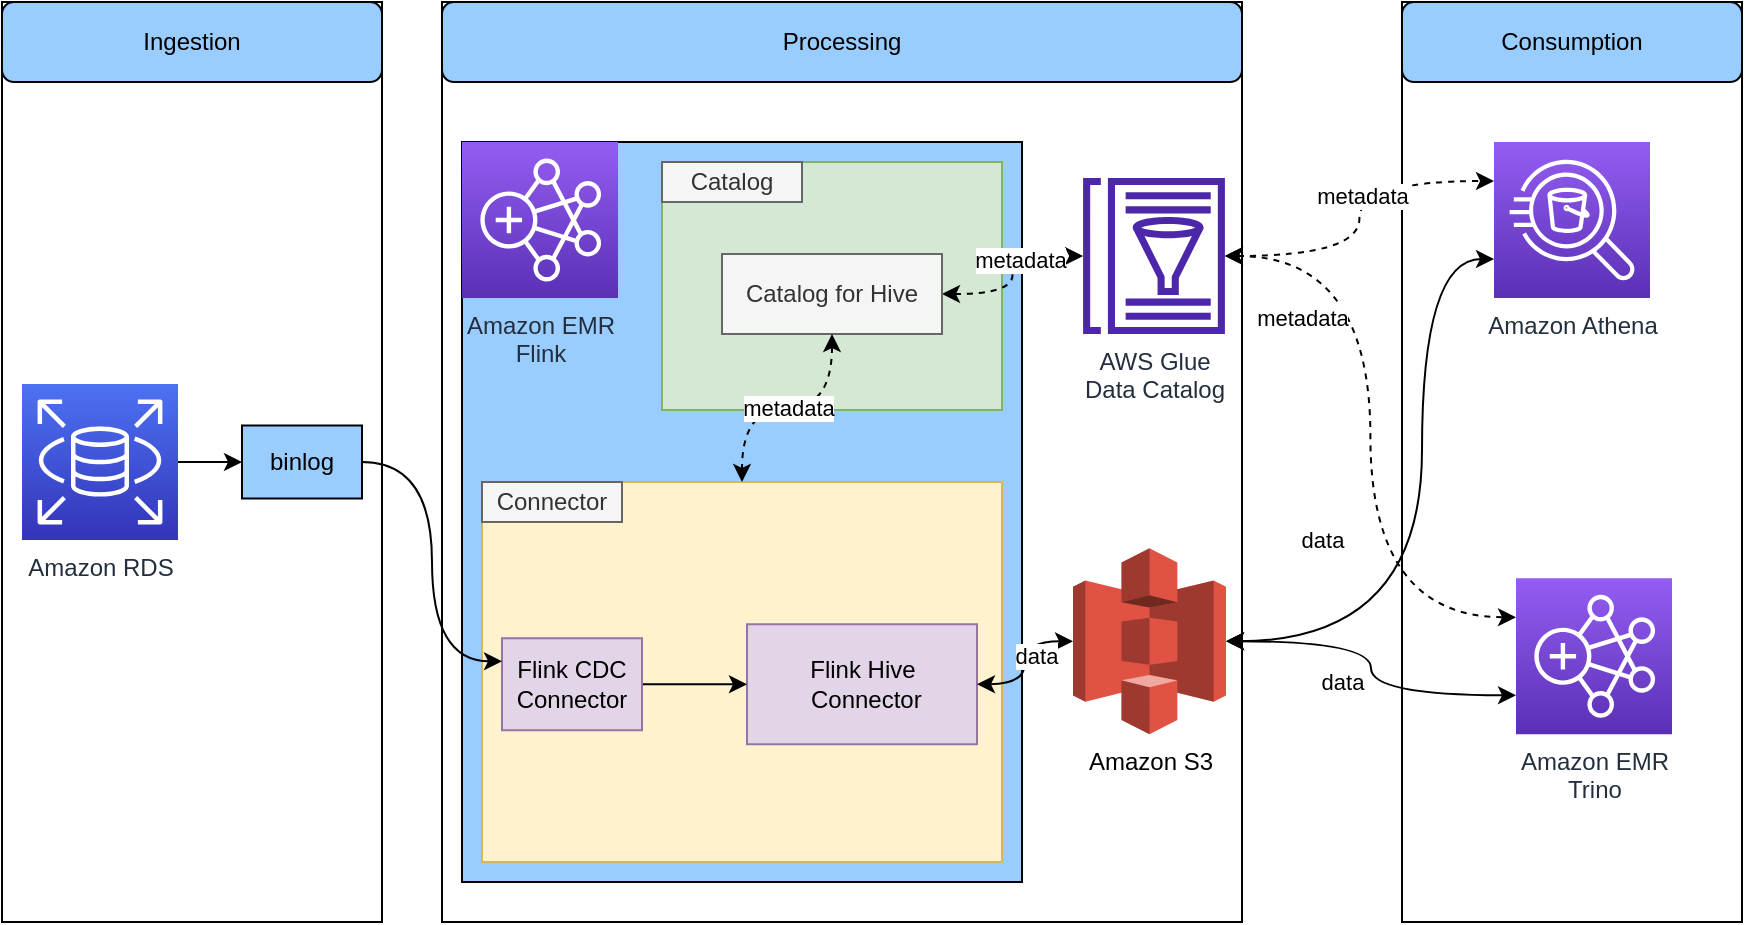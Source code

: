 <mxfile version="20.7.4" type="github">
  <diagram id="Cd5y1kNHd57_tZJnAyKG" name="Page-1">
    <mxGraphModel dx="1050" dy="509" grid="1" gridSize="10" guides="1" tooltips="1" connect="1" arrows="1" fold="1" page="1" pageScale="1" pageWidth="827" pageHeight="1169" math="0" shadow="0">
      <root>
        <mxCell id="0" />
        <mxCell id="1" parent="0" />
        <mxCell id="WCT9G3qq9kwSmmLW90SS-1" value="" style="rounded=0;whiteSpace=wrap;html=1;" parent="1" vertex="1">
          <mxGeometry x="300" y="150" width="400" height="460" as="geometry" />
        </mxCell>
        <mxCell id="WCT9G3qq9kwSmmLW90SS-2" value="" style="rounded=0;whiteSpace=wrap;html=1;" parent="1" vertex="1">
          <mxGeometry x="780" y="150" width="170" height="460" as="geometry" />
        </mxCell>
        <mxCell id="WCT9G3qq9kwSmmLW90SS-3" value="" style="rounded=0;whiteSpace=wrap;html=1;" parent="1" vertex="1">
          <mxGeometry x="80" y="150" width="190" height="460" as="geometry" />
        </mxCell>
        <mxCell id="WCT9G3qq9kwSmmLW90SS-4" style="edgeStyle=orthogonalEdgeStyle;curved=1;orthogonalLoop=1;jettySize=auto;html=1;exitX=1;exitY=0.5;exitDx=0;exitDy=0;exitPerimeter=0;entryX=0;entryY=0.5;entryDx=0;entryDy=0;" parent="1" source="WCT9G3qq9kwSmmLW90SS-5" target="WCT9G3qq9kwSmmLW90SS-22" edge="1">
          <mxGeometry relative="1" as="geometry" />
        </mxCell>
        <mxCell id="WCT9G3qq9kwSmmLW90SS-5" value="Amazon RDS" style="sketch=0;points=[[0,0,0],[0.25,0,0],[0.5,0,0],[0.75,0,0],[1,0,0],[0,1,0],[0.25,1,0],[0.5,1,0],[0.75,1,0],[1,1,0],[0,0.25,0],[0,0.5,0],[0,0.75,0],[1,0.25,0],[1,0.5,0],[1,0.75,0]];outlineConnect=0;fontColor=#232F3E;gradientColor=#4D72F3;gradientDirection=north;fillColor=#3334B9;strokeColor=#ffffff;dashed=0;verticalLabelPosition=bottom;verticalAlign=top;align=center;html=1;fontSize=12;fontStyle=0;aspect=fixed;shape=mxgraph.aws4.resourceIcon;resIcon=mxgraph.aws4.rds;" parent="1" vertex="1">
          <mxGeometry x="90" y="341" width="78" height="78" as="geometry" />
        </mxCell>
        <mxCell id="WCT9G3qq9kwSmmLW90SS-6" value="Amazon Athena" style="sketch=0;points=[[0,0,0],[0.25,0,0],[0.5,0,0],[0.75,0,0],[1,0,0],[0,1,0],[0.25,1,0],[0.5,1,0],[0.75,1,0],[1,1,0],[0,0.25,0],[0,0.5,0],[0,0.75,0],[1,0.25,0],[1,0.5,0],[1,0.75,0]];outlineConnect=0;fontColor=#232F3E;gradientColor=#945DF2;gradientDirection=north;fillColor=#5A30B5;strokeColor=#ffffff;dashed=0;verticalLabelPosition=bottom;verticalAlign=top;align=center;html=1;fontSize=12;fontStyle=0;aspect=fixed;shape=mxgraph.aws4.resourceIcon;resIcon=mxgraph.aws4.athena;" parent="1" vertex="1">
          <mxGeometry x="826" y="220" width="78" height="78" as="geometry" />
        </mxCell>
        <mxCell id="WCT9G3qq9kwSmmLW90SS-7" value="Amazon EMR&lt;br&gt;Trino" style="sketch=0;points=[[0,0,0],[0.25,0,0],[0.5,0,0],[0.75,0,0],[1,0,0],[0,1,0],[0.25,1,0],[0.5,1,0],[0.75,1,0],[1,1,0],[0,0.25,0],[0,0.5,0],[0,0.75,0],[1,0.25,0],[1,0.5,0],[1,0.75,0]];outlineConnect=0;fontColor=#232F3E;gradientColor=#945DF2;gradientDirection=north;fillColor=#5A30B5;strokeColor=#ffffff;dashed=0;verticalLabelPosition=bottom;verticalAlign=top;align=center;html=1;fontSize=12;fontStyle=0;aspect=fixed;shape=mxgraph.aws4.resourceIcon;resIcon=mxgraph.aws4.emr;" parent="1" vertex="1">
          <mxGeometry x="837" y="438.13" width="78" height="78" as="geometry" />
        </mxCell>
        <mxCell id="WCT9G3qq9kwSmmLW90SS-8" value="Ingestion" style="rounded=1;whiteSpace=wrap;html=1;fillColor=#99CCFF;" parent="1" vertex="1">
          <mxGeometry x="80" y="150" width="190" height="40" as="geometry" />
        </mxCell>
        <mxCell id="WCT9G3qq9kwSmmLW90SS-9" value="Processing" style="rounded=1;whiteSpace=wrap;html=1;fillColor=#99CCFF;" parent="1" vertex="1">
          <mxGeometry x="300" y="150" width="400" height="40" as="geometry" />
        </mxCell>
        <mxCell id="WCT9G3qq9kwSmmLW90SS-10" style="edgeStyle=orthogonalEdgeStyle;curved=1;orthogonalLoop=1;jettySize=auto;html=1;entryX=0;entryY=0.25;entryDx=0;entryDy=0;entryPerimeter=0;dashed=1;startArrow=classic;startFill=1;" parent="1" source="WCT9G3qq9kwSmmLW90SS-14" target="WCT9G3qq9kwSmmLW90SS-6" edge="1">
          <mxGeometry relative="1" as="geometry" />
        </mxCell>
        <mxCell id="WCT9G3qq9kwSmmLW90SS-11" value="metadata" style="edgeLabel;html=1;align=center;verticalAlign=middle;resizable=0;points=[];" parent="WCT9G3qq9kwSmmLW90SS-10" vertex="1" connectable="0">
          <mxGeometry x="0.233" y="-6" relative="1" as="geometry">
            <mxPoint y="1" as="offset" />
          </mxGeometry>
        </mxCell>
        <mxCell id="WCT9G3qq9kwSmmLW90SS-12" style="edgeStyle=orthogonalEdgeStyle;curved=1;orthogonalLoop=1;jettySize=auto;html=1;entryX=0;entryY=0.25;entryDx=0;entryDy=0;entryPerimeter=0;dashed=1;startArrow=classic;startFill=1;" parent="1" source="WCT9G3qq9kwSmmLW90SS-14" target="WCT9G3qq9kwSmmLW90SS-7" edge="1">
          <mxGeometry relative="1" as="geometry" />
        </mxCell>
        <mxCell id="WCT9G3qq9kwSmmLW90SS-13" value="metadata" style="edgeLabel;html=1;align=center;verticalAlign=middle;resizable=0;points=[];" parent="WCT9G3qq9kwSmmLW90SS-12" vertex="1" connectable="0">
          <mxGeometry x="-0.113" y="1" relative="1" as="geometry">
            <mxPoint x="-35" y="-41" as="offset" />
          </mxGeometry>
        </mxCell>
        <mxCell id="WCT9G3qq9kwSmmLW90SS-14" value="AWS Glue &lt;br&gt;Data Catalog" style="sketch=0;outlineConnect=0;fontColor=#232F3E;gradientColor=none;fillColor=#4D27AA;strokeColor=none;dashed=0;verticalLabelPosition=bottom;verticalAlign=top;align=center;html=1;fontSize=12;fontStyle=0;aspect=fixed;pointerEvents=1;shape=mxgraph.aws4.glue_data_catalog;" parent="1" vertex="1">
          <mxGeometry x="620" y="238" width="72" height="78" as="geometry" />
        </mxCell>
        <mxCell id="WCT9G3qq9kwSmmLW90SS-15" value="" style="rounded=0;whiteSpace=wrap;html=1;fillColor=#99CCFF;" parent="1" vertex="1">
          <mxGeometry x="310" y="220" width="280" height="370" as="geometry" />
        </mxCell>
        <mxCell id="WCT9G3qq9kwSmmLW90SS-16" style="edgeStyle=orthogonalEdgeStyle;curved=1;orthogonalLoop=1;jettySize=auto;html=1;entryX=0;entryY=0.75;entryDx=0;entryDy=0;entryPerimeter=0;startArrow=classic;startFill=1;" parent="1" source="WCT9G3qq9kwSmmLW90SS-20" target="WCT9G3qq9kwSmmLW90SS-6" edge="1">
          <mxGeometry relative="1" as="geometry">
            <Array as="points">
              <mxPoint x="790" y="470" />
              <mxPoint x="790" y="279" />
            </Array>
          </mxGeometry>
        </mxCell>
        <mxCell id="WCT9G3qq9kwSmmLW90SS-17" value="data" style="edgeLabel;html=1;align=center;verticalAlign=middle;resizable=0;points=[];" parent="WCT9G3qq9kwSmmLW90SS-16" vertex="1" connectable="0">
          <mxGeometry x="-0.754" y="12" relative="1" as="geometry">
            <mxPoint x="8" y="-39" as="offset" />
          </mxGeometry>
        </mxCell>
        <mxCell id="WCT9G3qq9kwSmmLW90SS-18" style="edgeStyle=orthogonalEdgeStyle;curved=1;orthogonalLoop=1;jettySize=auto;html=1;entryX=0;entryY=0.75;entryDx=0;entryDy=0;entryPerimeter=0;startArrow=classic;startFill=1;" parent="1" source="WCT9G3qq9kwSmmLW90SS-20" target="WCT9G3qq9kwSmmLW90SS-7" edge="1">
          <mxGeometry relative="1" as="geometry" />
        </mxCell>
        <mxCell id="WCT9G3qq9kwSmmLW90SS-19" value="data" style="edgeLabel;html=1;align=center;verticalAlign=middle;resizable=0;points=[];" parent="WCT9G3qq9kwSmmLW90SS-18" vertex="1" connectable="0">
          <mxGeometry x="-0.558" y="-2" relative="1" as="geometry">
            <mxPoint x="20" y="18" as="offset" />
          </mxGeometry>
        </mxCell>
        <mxCell id="WCT9G3qq9kwSmmLW90SS-20" value="Amazon S3" style="outlineConnect=0;dashed=0;verticalLabelPosition=bottom;verticalAlign=top;align=center;html=1;shape=mxgraph.aws3.s3;fillColor=#E05243;gradientColor=none;" parent="1" vertex="1">
          <mxGeometry x="615.5" y="423.13" width="76.5" height="93" as="geometry" />
        </mxCell>
        <mxCell id="WCT9G3qq9kwSmmLW90SS-21" value="Consumption" style="rounded=1;whiteSpace=wrap;html=1;fillColor=#99CCFF;" parent="1" vertex="1">
          <mxGeometry x="780" y="150" width="170" height="40" as="geometry" />
        </mxCell>
        <mxCell id="WCT9G3qq9kwSmmLW90SS-22" value="binlog" style="rounded=0;whiteSpace=wrap;html=1;fillColor=#99CCFF;" parent="1" vertex="1">
          <mxGeometry x="200" y="361.75" width="60" height="36.5" as="geometry" />
        </mxCell>
        <mxCell id="WCT9G3qq9kwSmmLW90SS-23" style="edgeStyle=orthogonalEdgeStyle;curved=1;orthogonalLoop=1;jettySize=auto;html=1;entryX=0;entryY=0.5;entryDx=0;entryDy=0;" parent="1" source="WCT9G3qq9kwSmmLW90SS-33" target="WCT9G3qq9kwSmmLW90SS-29" edge="1">
          <mxGeometry relative="1" as="geometry" />
        </mxCell>
        <mxCell id="WCT9G3qq9kwSmmLW90SS-24" value="Amazon EMR &lt;br&gt;Flink" style="sketch=0;points=[[0,0,0],[0.25,0,0],[0.5,0,0],[0.75,0,0],[1,0,0],[0,1,0],[0.25,1,0],[0.5,1,0],[0.75,1,0],[1,1,0],[0,0.25,0],[0,0.5,0],[0,0.75,0],[1,0.25,0],[1,0.5,0],[1,0.75,0]];outlineConnect=0;fontColor=#232F3E;gradientColor=#945DF2;gradientDirection=north;fillColor=#5A30B5;strokeColor=#ffffff;dashed=0;verticalLabelPosition=bottom;verticalAlign=top;align=center;html=1;fontSize=12;fontStyle=0;aspect=fixed;shape=mxgraph.aws4.resourceIcon;resIcon=mxgraph.aws4.emr;" parent="1" vertex="1">
          <mxGeometry x="310" y="220" width="78" height="78" as="geometry" />
        </mxCell>
        <mxCell id="WCT9G3qq9kwSmmLW90SS-27" value="" style="rounded=0;whiteSpace=wrap;html=1;fillColor=#d5e8d4;strokeColor=#82b366;" parent="1" vertex="1">
          <mxGeometry x="410" y="230" width="170" height="124" as="geometry" />
        </mxCell>
        <mxCell id="WCT9G3qq9kwSmmLW90SS-28" value="" style="rounded=0;whiteSpace=wrap;html=1;fillColor=#fff2cc;strokeColor=#d6b656;" parent="1" vertex="1">
          <mxGeometry x="320" y="390" width="260" height="190" as="geometry" />
        </mxCell>
        <mxCell id="WCT9G3qq9kwSmmLW90SS-29" value="Flink Hive&lt;br&gt;&amp;nbsp;Connector" style="rounded=0;whiteSpace=wrap;html=1;fillColor=#e1d5e7;strokeColor=#9673a6;" parent="1" vertex="1">
          <mxGeometry x="452.5" y="461.13" width="115" height="60" as="geometry" />
        </mxCell>
        <mxCell id="WCT9G3qq9kwSmmLW90SS-30" style="edgeStyle=orthogonalEdgeStyle;orthogonalLoop=1;jettySize=auto;html=1;exitX=1;exitY=0.5;exitDx=0;exitDy=0;dashed=1;startArrow=classic;startFill=1;curved=1;" parent="1" source="WCT9G3qq9kwSmmLW90SS-31" target="WCT9G3qq9kwSmmLW90SS-14" edge="1">
          <mxGeometry relative="1" as="geometry" />
        </mxCell>
        <mxCell id="iGXgwWePFCdUiCwNWtSP-2" value="metadata" style="edgeLabel;html=1;align=center;verticalAlign=middle;resizable=0;points=[];" vertex="1" connectable="0" parent="WCT9G3qq9kwSmmLW90SS-30">
          <mxGeometry x="0.3" y="-2" relative="1" as="geometry">
            <mxPoint as="offset" />
          </mxGeometry>
        </mxCell>
        <mxCell id="WCT9G3qq9kwSmmLW90SS-31" value="Catalog for Hive" style="rounded=0;whiteSpace=wrap;html=1;fillColor=#f5f5f5;strokeColor=#666666;fontColor=#333333;" parent="1" vertex="1">
          <mxGeometry x="440" y="276" width="110" height="40" as="geometry" />
        </mxCell>
        <mxCell id="WCT9G3qq9kwSmmLW90SS-32" style="edgeStyle=orthogonalEdgeStyle;curved=1;orthogonalLoop=1;jettySize=auto;html=1;entryX=0;entryY=0.5;entryDx=0;entryDy=0;strokeWidth=1;fontColor=default;startArrow=none;startFill=0;endArrow=classic;endFill=1;" parent="1" source="WCT9G3qq9kwSmmLW90SS-33" target="WCT9G3qq9kwSmmLW90SS-29" edge="1">
          <mxGeometry relative="1" as="geometry" />
        </mxCell>
        <mxCell id="WCT9G3qq9kwSmmLW90SS-33" value="Flink CDC&lt;br&gt;Connector" style="rounded=0;whiteSpace=wrap;html=1;fillColor=#e1d5e7;strokeColor=#9673a6;" parent="1" vertex="1">
          <mxGeometry x="330" y="468.13" width="70" height="46" as="geometry" />
        </mxCell>
        <mxCell id="WCT9G3qq9kwSmmLW90SS-34" style="edgeStyle=orthogonalEdgeStyle;orthogonalLoop=1;jettySize=auto;html=1;entryX=0;entryY=0.25;entryDx=0;entryDy=0;strokeWidth=1;fontColor=default;startArrow=none;startFill=0;endArrow=classic;endFill=1;curved=1;" parent="1" source="WCT9G3qq9kwSmmLW90SS-22" target="WCT9G3qq9kwSmmLW90SS-33" edge="1">
          <mxGeometry relative="1" as="geometry" />
        </mxCell>
        <mxCell id="WCT9G3qq9kwSmmLW90SS-35" style="edgeStyle=orthogonalEdgeStyle;curved=1;orthogonalLoop=1;jettySize=auto;html=1;entryX=0;entryY=0.5;entryDx=0;entryDy=0;entryPerimeter=0;strokeColor=default;startArrow=classic;startFill=1;" parent="1" source="WCT9G3qq9kwSmmLW90SS-29" target="WCT9G3qq9kwSmmLW90SS-20" edge="1">
          <mxGeometry relative="1" as="geometry" />
        </mxCell>
        <mxCell id="iGXgwWePFCdUiCwNWtSP-1" value="data" style="edgeLabel;html=1;align=center;verticalAlign=middle;resizable=0;points=[];" vertex="1" connectable="0" parent="WCT9G3qq9kwSmmLW90SS-35">
          <mxGeometry x="0.096" y="-4" relative="1" as="geometry">
            <mxPoint x="1" as="offset" />
          </mxGeometry>
        </mxCell>
        <mxCell id="WCT9G3qq9kwSmmLW90SS-36" value="Catalog" style="rounded=0;whiteSpace=wrap;html=1;fillColor=#f5f5f5;strokeColor=#666666;fontColor=#333333;" parent="1" vertex="1">
          <mxGeometry x="410" y="230" width="70" height="20" as="geometry" />
        </mxCell>
        <mxCell id="WCT9G3qq9kwSmmLW90SS-37" value="Connector" style="rounded=0;whiteSpace=wrap;html=1;fillColor=#f5f5f5;strokeColor=#666666;fontColor=#333333;" parent="1" vertex="1">
          <mxGeometry x="320" y="390" width="70" height="20" as="geometry" />
        </mxCell>
        <mxCell id="WCT9G3qq9kwSmmLW90SS-25" style="edgeStyle=orthogonalEdgeStyle;curved=1;orthogonalLoop=1;jettySize=auto;html=1;entryX=0.5;entryY=0;entryDx=0;entryDy=0;dashed=1;strokeWidth=1;fontColor=default;startArrow=classic;startFill=1;endArrow=classic;endFill=1;" parent="1" source="WCT9G3qq9kwSmmLW90SS-31" target="WCT9G3qq9kwSmmLW90SS-28" edge="1">
          <mxGeometry relative="1" as="geometry" />
        </mxCell>
        <mxCell id="WCT9G3qq9kwSmmLW90SS-26" value="metadata" style="edgeLabel;html=1;align=center;verticalAlign=middle;resizable=0;points=[];fontColor=default;" parent="WCT9G3qq9kwSmmLW90SS-25" vertex="1" connectable="0">
          <mxGeometry relative="1" as="geometry">
            <mxPoint as="offset" />
          </mxGeometry>
        </mxCell>
      </root>
    </mxGraphModel>
  </diagram>
</mxfile>
